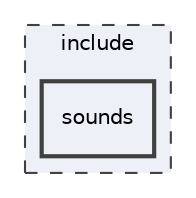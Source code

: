 digraph "/Users/runner/work/chess/chess/include/sounds"
{
 // LATEX_PDF_SIZE
  bgcolor="transparent";
  edge [fontname="Helvetica",fontsize="10",labelfontname="Helvetica",labelfontsize="10"];
  node [fontname="Helvetica",fontsize="10",shape=record];
  compound=true
  subgraph clusterdir_d44c64559bbebec7f509842c48db8b23 {
    graph [ bgcolor="#edf0f7", pencolor="grey25", style="filled,dashed,", label="include", fontname="Helvetica", fontsize="10", URL="dir_d44c64559bbebec7f509842c48db8b23.html"]
  dir_2b592ff0ed6d8392a8cf762e353b147f [shape=box, label="sounds", style="filled,bold,", fillcolor="#edf0f7", color="grey25", URL="dir_2b592ff0ed6d8392a8cf762e353b147f.html"];
  }
}
